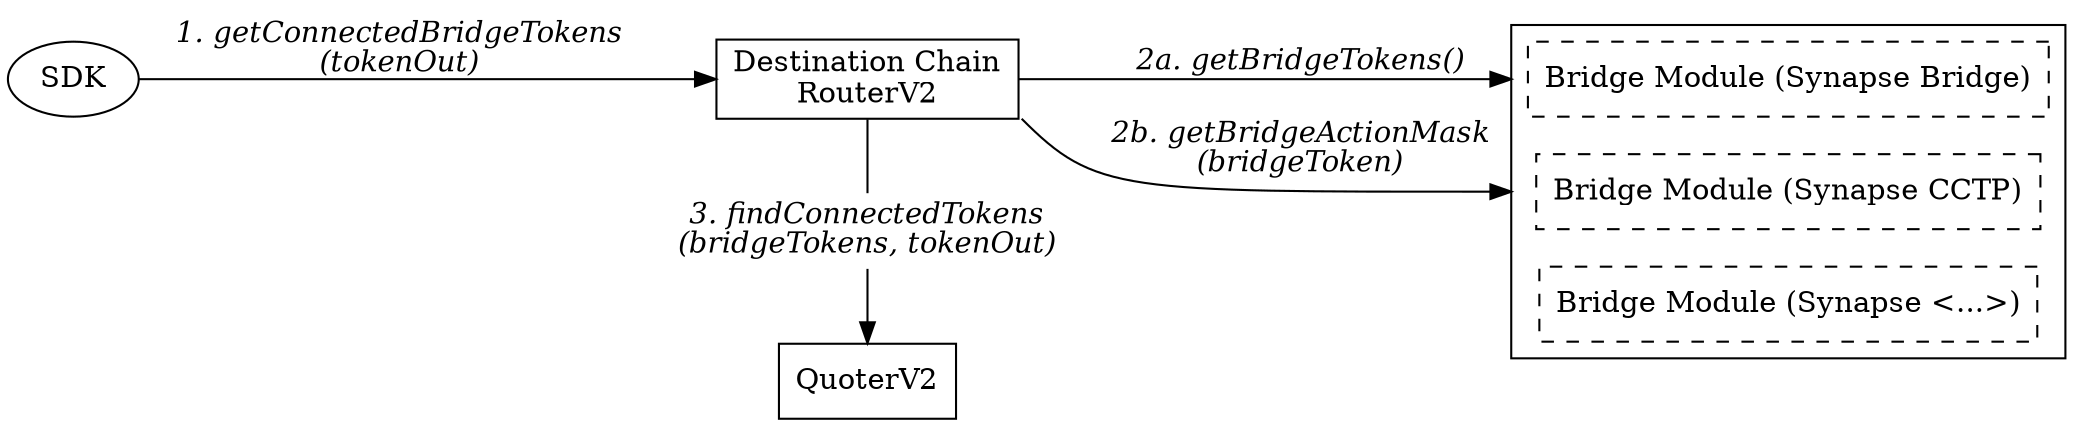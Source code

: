 digraph {
    compound = true;
    
    sdk [label = "SDK";];
    router [label = "Destination Chain\nRouterV2";shape = rect;];
    findConnectedTokens [label = <<I>3. findConnectedTokens<br></br>(bridgeTokens, tokenOut)</I>>;shape = none;];
    quoter [label = "QuoterV2";shape = rect;];
    
    rankdir = "LR";
    sdk -> router [label = <<I>1. getConnectedBridgeTokens<br></br>(tokenOut)</I>>;];
    
    subgraph cluster1 {
        node [shape = rect; style = dashed;];
        module1 [label = "Bridge Module (Synapse Bridge)";];
        module2 [label = "Bridge Module (Synapse CCTP)";];
        module3 [label = "Bridge Module (Synapse <...>)";];
    }
    
    subgraph {
        rank = same;
        router -> findConnectedTokens [dir = none;];
        findConnectedTokens -> quoter;
    }
    
    router -> module1 [label = <<I>2a. getBridgeTokens()</I>>; lhead = cluster1; weight = 10;];
    router:se -> module2:w [label = <<I>2b. getBridgeActionMask<br></br>(bridgeToken)</I>>; lhead = cluster1;];
}